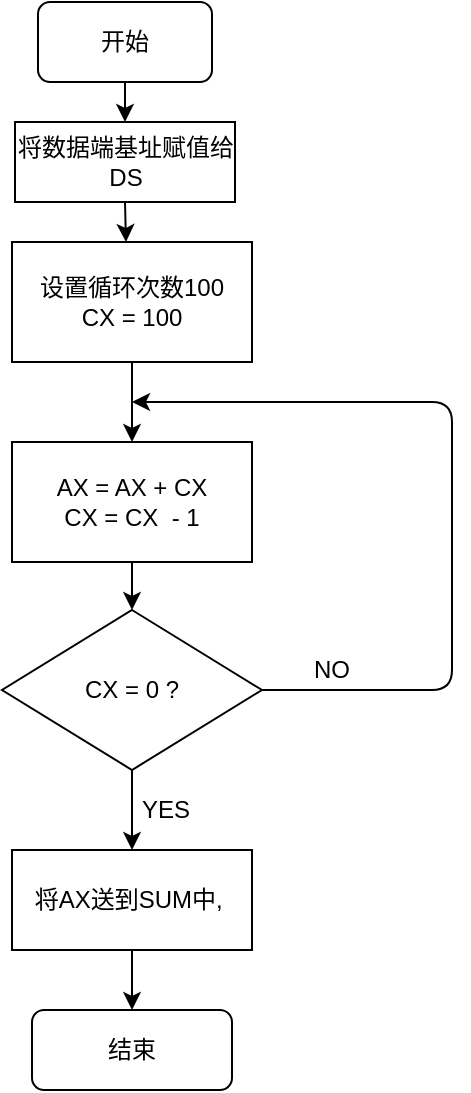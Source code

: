 <mxfile version="12.2.4"><diagram id="gqoVc2C_MgPM0zbW3amV"><mxGraphModel dx="1033" dy="512" grid="1" gridSize="10" guides="1" tooltips="1" connect="1" arrows="1" fold="1" page="1" pageScale="1" pageWidth="827" pageHeight="1169" math="0" shadow="0"><root><mxCell id="0"/><mxCell id="1" parent="0"/><mxCell id="2" value="开始" style="rounded=1;whiteSpace=wrap;html=1;" vertex="1" parent="1"><mxGeometry x="293" y="40" width="87" height="40" as="geometry"/></mxCell><mxCell id="3" value="将数据端基址赋值给 DS" style="rounded=0;whiteSpace=wrap;html=1;" vertex="1" parent="1"><mxGeometry x="281.5" y="100" width="110" height="40" as="geometry"/></mxCell><mxCell id="5" value="设置循环次数100&lt;br&gt;CX = 100" style="rounded=0;whiteSpace=wrap;html=1;" vertex="1" parent="1"><mxGeometry x="280" y="160" width="120" height="60" as="geometry"/></mxCell><mxCell id="18" value="" style="edgeStyle=orthogonalEdgeStyle;rounded=0;orthogonalLoop=1;jettySize=auto;html=1;" edge="1" parent="1" source="6" target="23"><mxGeometry relative="1" as="geometry"><mxPoint x="345" y="464" as="targetPoint"/></mxGeometry></mxCell><mxCell id="6" value="CX = 0 ?" style="rhombus;whiteSpace=wrap;html=1;" vertex="1" parent="1"><mxGeometry x="275" y="344" width="130" height="80" as="geometry"/></mxCell><mxCell id="7" value="" style="endArrow=classic;html=1;exitX=0.5;exitY=1;exitDx=0;exitDy=0;" edge="1" parent="1" source="2" target="3"><mxGeometry width="50" height="50" relative="1" as="geometry"><mxPoint x="130" y="245" as="sourcePoint"/><mxPoint x="180" y="195" as="targetPoint"/></mxGeometry></mxCell><mxCell id="8" value="" style="endArrow=classic;html=1;exitX=0.5;exitY=1;exitDx=0;exitDy=0;" edge="1" parent="1" source="3"><mxGeometry width="50" height="50" relative="1" as="geometry"><mxPoint x="270" y="480" as="sourcePoint"/><mxPoint x="337" y="160" as="targetPoint"/></mxGeometry></mxCell><mxCell id="19" value="YES" style="text;html=1;strokeColor=none;fillColor=none;align=center;verticalAlign=middle;whiteSpace=wrap;rounded=0;" vertex="1" parent="1"><mxGeometry x="336.5" y="434" width="40" height="20" as="geometry"/></mxCell><mxCell id="20" value="NO" style="text;html=1;strokeColor=none;fillColor=none;align=center;verticalAlign=middle;whiteSpace=wrap;rounded=0;" vertex="1" parent="1"><mxGeometry x="420" y="364" width="40" height="20" as="geometry"/></mxCell><mxCell id="23" value="将AX送到SUM中,&amp;nbsp;" style="rounded=0;whiteSpace=wrap;html=1;" vertex="1" parent="1"><mxGeometry x="280" y="464" width="120" height="50" as="geometry"/></mxCell><mxCell id="25" value="AX = AX + CX&lt;br&gt;CX = CX&amp;nbsp; - 1" style="rounded=0;whiteSpace=wrap;html=1;" vertex="1" parent="1"><mxGeometry x="280" y="260" width="120" height="60" as="geometry"/></mxCell><mxCell id="28" value="结束" style="rounded=1;whiteSpace=wrap;html=1;" vertex="1" parent="1"><mxGeometry x="290" y="544" width="100" height="40" as="geometry"/></mxCell><mxCell id="29" value="" style="endArrow=classic;html=1;exitX=0.5;exitY=1;exitDx=0;exitDy=0;entryX=0.5;entryY=0;entryDx=0;entryDy=0;" edge="1" parent="1" source="23" target="28"><mxGeometry width="50" height="50" relative="1" as="geometry"><mxPoint x="280" y="654" as="sourcePoint"/><mxPoint x="340" y="554" as="targetPoint"/></mxGeometry></mxCell><mxCell id="33" value="" style="endArrow=classic;html=1;entryX=0.5;entryY=0;entryDx=0;entryDy=0;exitX=0.5;exitY=1;exitDx=0;exitDy=0;" edge="1" parent="1" source="5" target="25"><mxGeometry width="50" height="50" relative="1" as="geometry"><mxPoint x="40" y="560" as="sourcePoint"/><mxPoint x="90" y="510" as="targetPoint"/></mxGeometry></mxCell><mxCell id="36" value="" style="endArrow=classic;html=1;entryX=0.5;entryY=0;entryDx=0;entryDy=0;exitX=0.5;exitY=1;exitDx=0;exitDy=0;" edge="1" parent="1" source="25" target="6"><mxGeometry width="50" height="50" relative="1" as="geometry"><mxPoint x="280" y="660" as="sourcePoint"/><mxPoint x="330" y="610" as="targetPoint"/></mxGeometry></mxCell><mxCell id="37" value="" style="endArrow=classic;html=1;exitX=1;exitY=0.5;exitDx=0;exitDy=0;" edge="1" parent="1" source="6"><mxGeometry width="50" height="50" relative="1" as="geometry"><mxPoint x="280" y="660" as="sourcePoint"/><mxPoint x="340" y="240" as="targetPoint"/><Array as="points"><mxPoint x="500" y="384"/><mxPoint x="500" y="240"/></Array></mxGeometry></mxCell></root></mxGraphModel></diagram></mxfile>